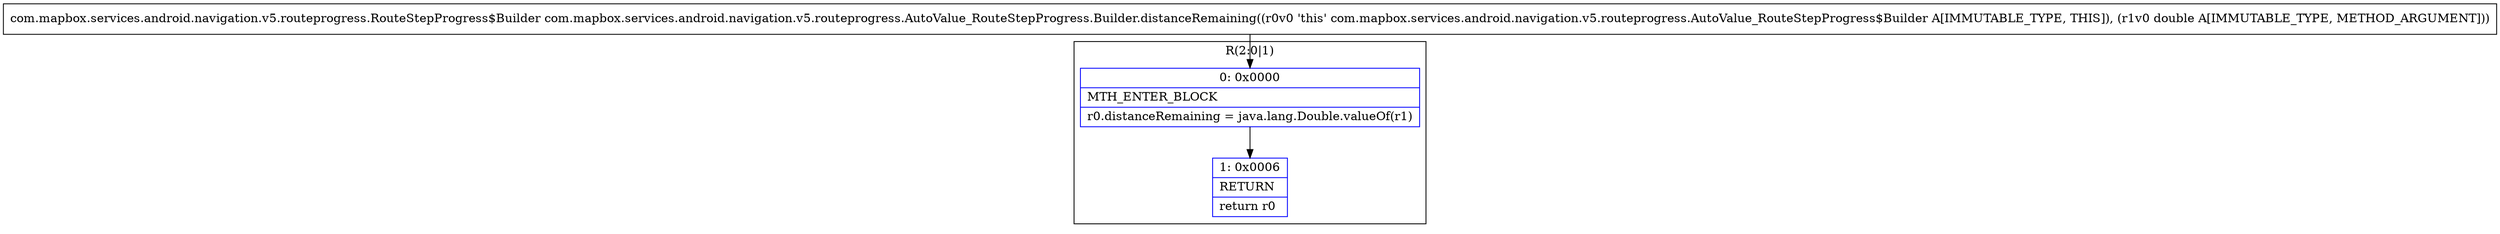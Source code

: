 digraph "CFG forcom.mapbox.services.android.navigation.v5.routeprogress.AutoValue_RouteStepProgress.Builder.distanceRemaining(D)Lcom\/mapbox\/services\/android\/navigation\/v5\/routeprogress\/RouteStepProgress$Builder;" {
subgraph cluster_Region_1572240769 {
label = "R(2:0|1)";
node [shape=record,color=blue];
Node_0 [shape=record,label="{0\:\ 0x0000|MTH_ENTER_BLOCK\l|r0.distanceRemaining = java.lang.Double.valueOf(r1)\l}"];
Node_1 [shape=record,label="{1\:\ 0x0006|RETURN\l|return r0\l}"];
}
MethodNode[shape=record,label="{com.mapbox.services.android.navigation.v5.routeprogress.RouteStepProgress$Builder com.mapbox.services.android.navigation.v5.routeprogress.AutoValue_RouteStepProgress.Builder.distanceRemaining((r0v0 'this' com.mapbox.services.android.navigation.v5.routeprogress.AutoValue_RouteStepProgress$Builder A[IMMUTABLE_TYPE, THIS]), (r1v0 double A[IMMUTABLE_TYPE, METHOD_ARGUMENT])) }"];
MethodNode -> Node_0;
Node_0 -> Node_1;
}

